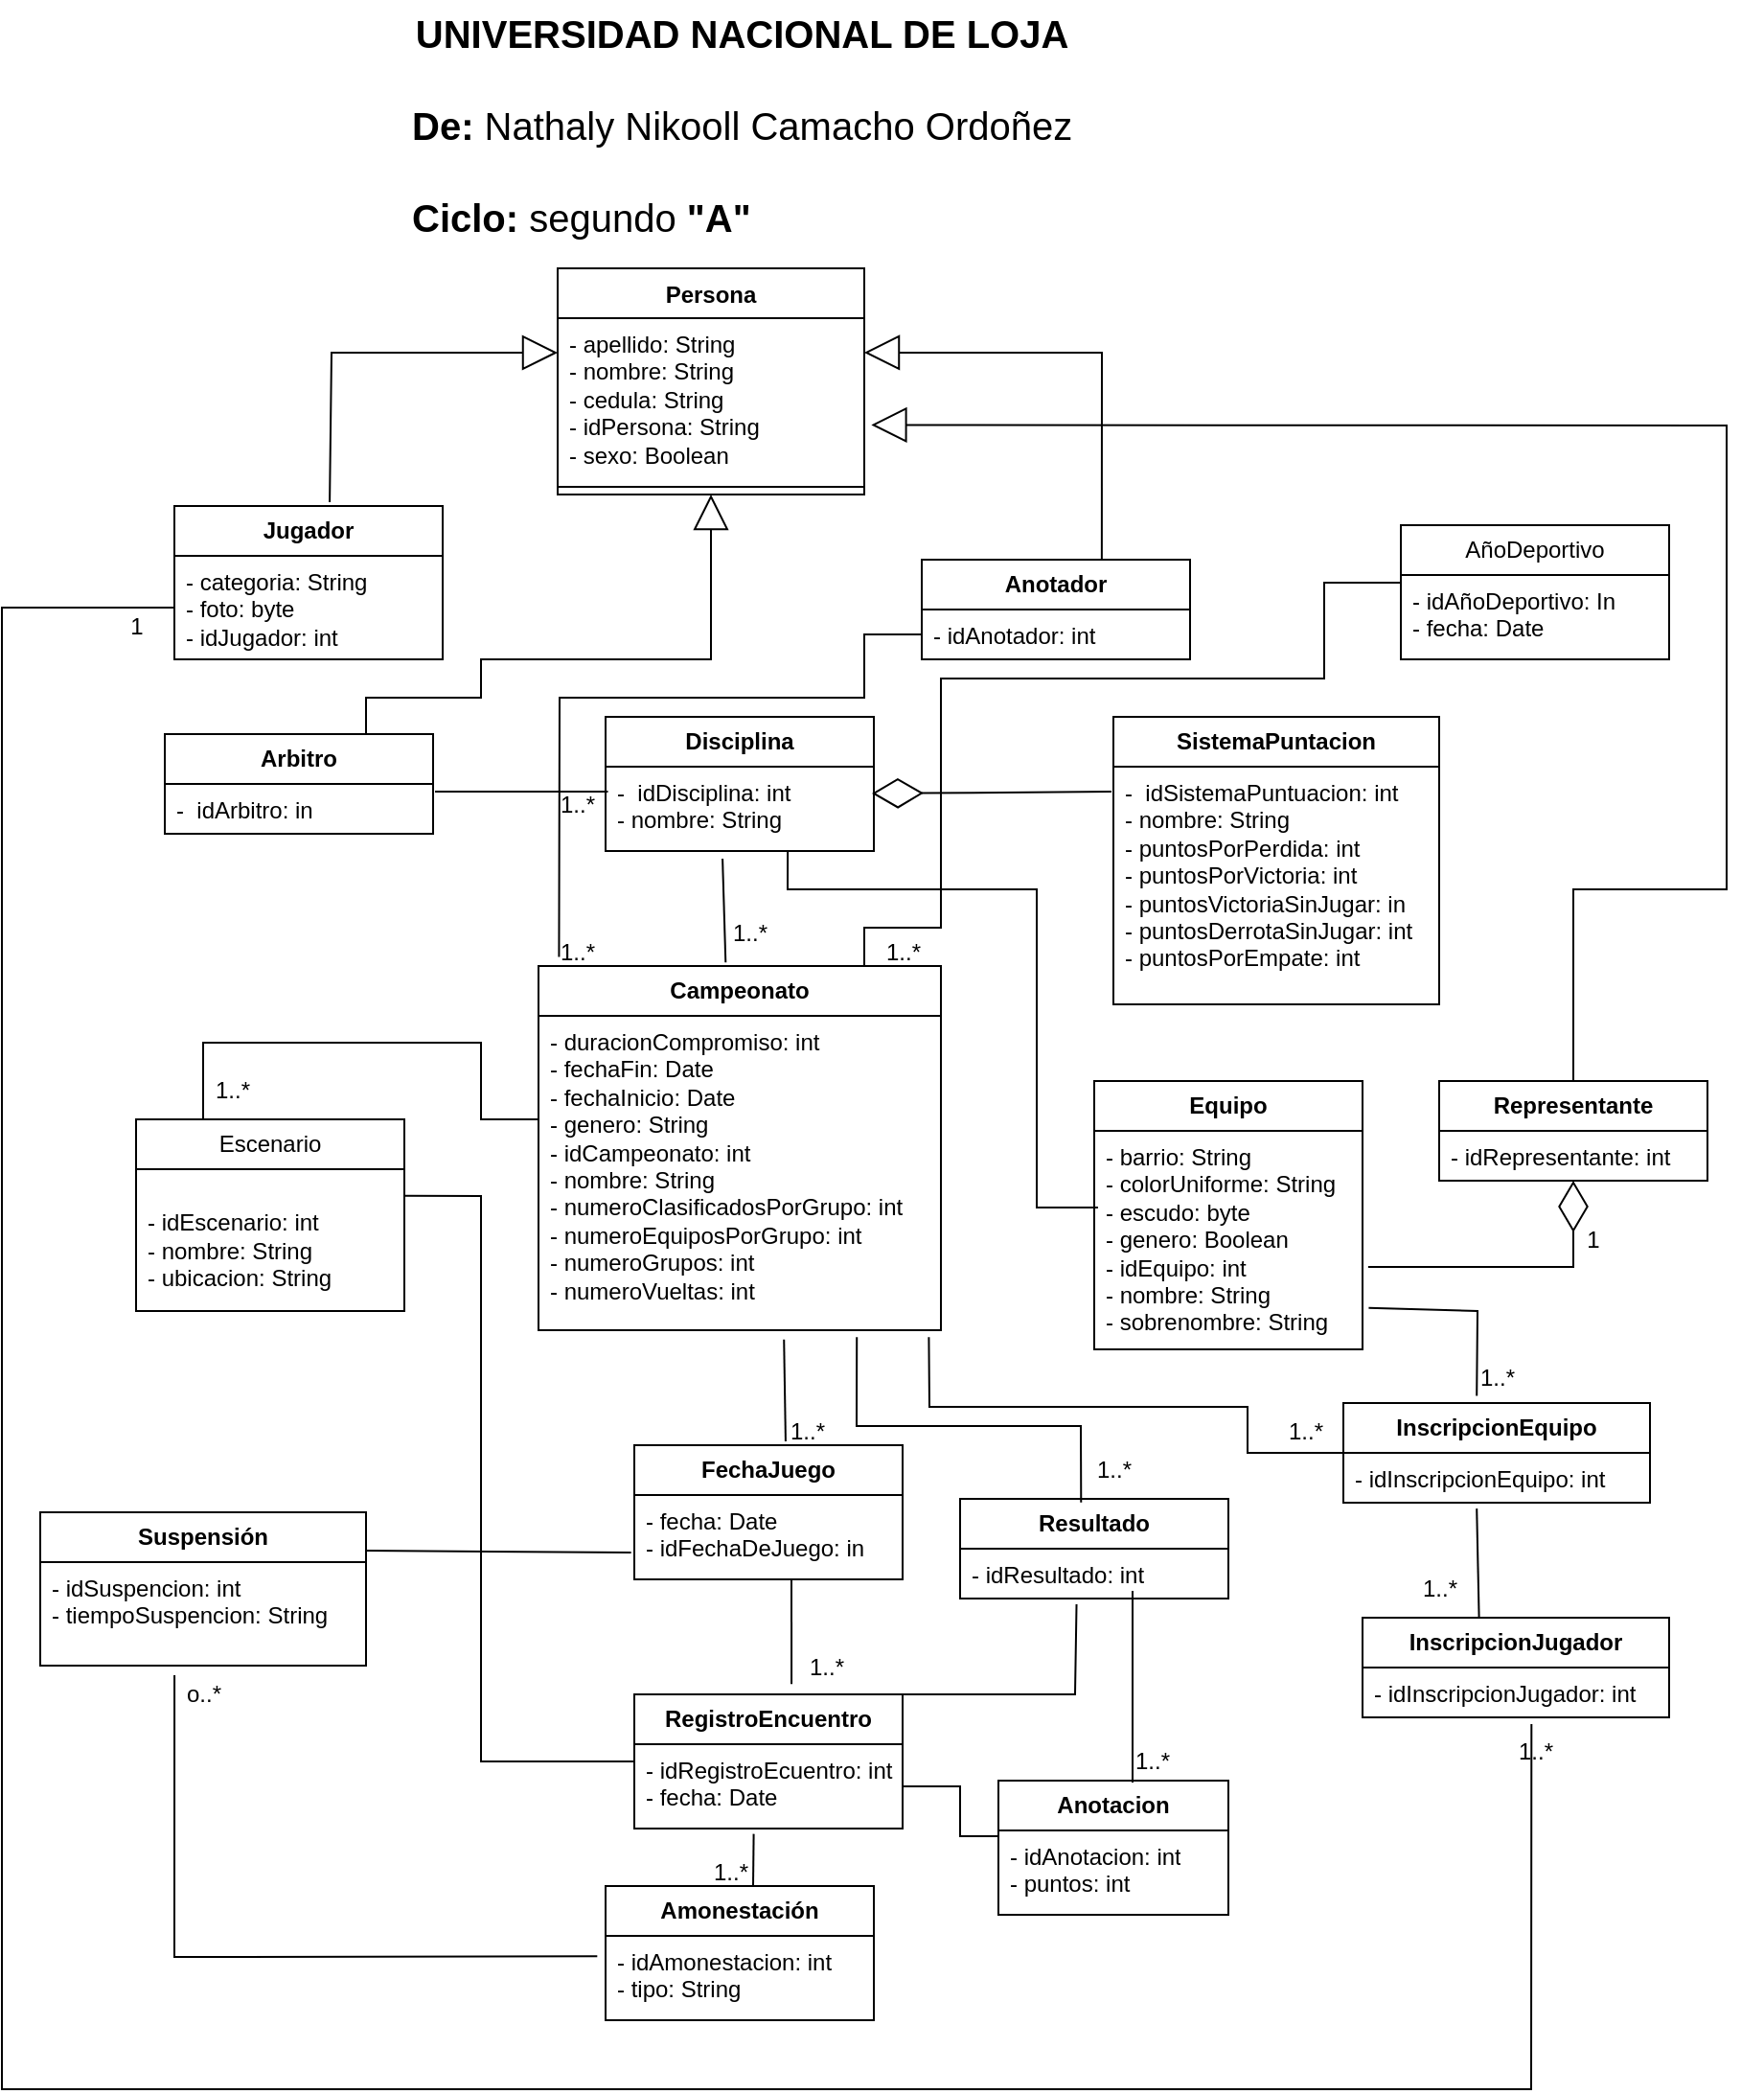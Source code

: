 <mxfile version="24.7.4">
  <diagram name="Página-1" id="RDBL6Prg0Cm7emV4PbZw">
    <mxGraphModel dx="1437" dy="584" grid="1" gridSize="10" guides="1" tooltips="1" connect="1" arrows="1" fold="1" page="1" pageScale="1" pageWidth="3300" pageHeight="2339" math="0" shadow="0">
      <root>
        <mxCell id="0" />
        <mxCell id="1" parent="0" />
        <mxCell id="obF-LMcCL9hbDz9X7Q33-1" value="Persona" style="swimlane;fontStyle=1;align=center;verticalAlign=top;childLayout=stackLayout;horizontal=1;startSize=26;horizontalStack=0;resizeParent=1;resizeParentMax=0;resizeLast=0;collapsible=1;marginBottom=0;whiteSpace=wrap;html=1;" vertex="1" parent="1">
          <mxGeometry x="1540" y="300" width="160" height="118" as="geometry" />
        </mxCell>
        <mxCell id="obF-LMcCL9hbDz9X7Q33-2" value="&lt;div&gt;- apellido: String&lt;/div&gt;&lt;div&gt;- nombre: String&lt;/div&gt;- cedula: String&lt;br&gt;- idPersona: String&lt;br&gt;- sexo: Boolean" style="text;strokeColor=none;fillColor=none;align=left;verticalAlign=top;spacingLeft=4;spacingRight=4;overflow=hidden;rotatable=0;points=[[0,0.5],[1,0.5]];portConstraint=eastwest;whiteSpace=wrap;html=1;" vertex="1" parent="obF-LMcCL9hbDz9X7Q33-1">
          <mxGeometry y="26" width="160" height="84" as="geometry" />
        </mxCell>
        <mxCell id="obF-LMcCL9hbDz9X7Q33-3" value="" style="line;strokeWidth=1;fillColor=none;align=left;verticalAlign=middle;spacingTop=-1;spacingLeft=3;spacingRight=3;rotatable=0;labelPosition=right;points=[];portConstraint=eastwest;strokeColor=inherit;" vertex="1" parent="obF-LMcCL9hbDz9X7Q33-1">
          <mxGeometry y="110" width="160" height="8" as="geometry" />
        </mxCell>
        <mxCell id="obF-LMcCL9hbDz9X7Q33-5" value="" style="endArrow=block;endSize=16;endFill=0;html=1;rounded=0;exitX=0.319;exitY=-0.02;exitDx=0;exitDy=0;exitPerimeter=0;" edge="1" parent="1">
          <mxGeometry width="160" relative="1" as="geometry">
            <mxPoint x="1421.04" y="422.04" as="sourcePoint" />
            <mxPoint x="1540" y="344" as="targetPoint" />
            <Array as="points">
              <mxPoint x="1422" y="344" />
            </Array>
          </mxGeometry>
        </mxCell>
        <mxCell id="obF-LMcCL9hbDz9X7Q33-10" value="&lt;b&gt;Arbitro&lt;/b&gt;" style="swimlane;fontStyle=0;childLayout=stackLayout;horizontal=1;startSize=26;fillColor=none;horizontalStack=0;resizeParent=1;resizeParentMax=0;resizeLast=0;collapsible=1;marginBottom=0;whiteSpace=wrap;html=1;" vertex="1" parent="1">
          <mxGeometry x="1335" y="543" width="140" height="52" as="geometry" />
        </mxCell>
        <mxCell id="obF-LMcCL9hbDz9X7Q33-11" value="-&amp;nbsp; idArbitro: in" style="text;strokeColor=none;fillColor=none;align=left;verticalAlign=top;spacingLeft=4;spacingRight=4;overflow=hidden;rotatable=0;points=[[0,0.5],[1,0.5]];portConstraint=eastwest;whiteSpace=wrap;html=1;" vertex="1" parent="obF-LMcCL9hbDz9X7Q33-10">
          <mxGeometry y="26" width="140" height="26" as="geometry" />
        </mxCell>
        <mxCell id="obF-LMcCL9hbDz9X7Q33-15" value="&lt;b&gt;Jugador&lt;/b&gt;" style="swimlane;fontStyle=0;childLayout=stackLayout;horizontal=1;startSize=26;fillColor=none;horizontalStack=0;resizeParent=1;resizeParentMax=0;resizeLast=0;collapsible=1;marginBottom=0;whiteSpace=wrap;html=1;" vertex="1" parent="1">
          <mxGeometry x="1340" y="424" width="140" height="80" as="geometry" />
        </mxCell>
        <mxCell id="obF-LMcCL9hbDz9X7Q33-16" value="- categoria: String&lt;br&gt;- foto: byte&lt;br&gt;- idJugador: int" style="text;strokeColor=none;fillColor=none;align=left;verticalAlign=top;spacingLeft=4;spacingRight=4;overflow=hidden;rotatable=0;points=[[0,0.5],[1,0.5]];portConstraint=eastwest;whiteSpace=wrap;html=1;" vertex="1" parent="obF-LMcCL9hbDz9X7Q33-15">
          <mxGeometry y="26" width="140" height="54" as="geometry" />
        </mxCell>
        <mxCell id="obF-LMcCL9hbDz9X7Q33-19" value="&lt;b&gt;Anotador&lt;/b&gt;" style="swimlane;fontStyle=0;childLayout=stackLayout;horizontal=1;startSize=26;fillColor=none;horizontalStack=0;resizeParent=1;resizeParentMax=0;resizeLast=0;collapsible=1;marginBottom=0;whiteSpace=wrap;html=1;" vertex="1" parent="1">
          <mxGeometry x="1730" y="452" width="140" height="52" as="geometry" />
        </mxCell>
        <mxCell id="obF-LMcCL9hbDz9X7Q33-20" value="- idAnotador: int" style="text;strokeColor=none;fillColor=none;align=left;verticalAlign=top;spacingLeft=4;spacingRight=4;overflow=hidden;rotatable=0;points=[[0,0.5],[1,0.5]];portConstraint=eastwest;whiteSpace=wrap;html=1;" vertex="1" parent="obF-LMcCL9hbDz9X7Q33-19">
          <mxGeometry y="26" width="140" height="26" as="geometry" />
        </mxCell>
        <mxCell id="obF-LMcCL9hbDz9X7Q33-23" value="" style="endArrow=block;endSize=16;endFill=0;html=1;rounded=0;exitX=0.671;exitY=0;exitDx=0;exitDy=0;exitPerimeter=0;entryX=1;entryY=0.214;entryDx=0;entryDy=0;entryPerimeter=0;" edge="1" parent="1" source="obF-LMcCL9hbDz9X7Q33-19" target="obF-LMcCL9hbDz9X7Q33-2">
          <mxGeometry width="160" relative="1" as="geometry">
            <mxPoint x="1431.04" y="432.04" as="sourcePoint" />
            <mxPoint x="1550" y="354" as="targetPoint" />
            <Array as="points">
              <mxPoint x="1824" y="344" />
            </Array>
          </mxGeometry>
        </mxCell>
        <mxCell id="obF-LMcCL9hbDz9X7Q33-24" value="&lt;b&gt;Disciplina&lt;/b&gt;" style="swimlane;fontStyle=0;childLayout=stackLayout;horizontal=1;startSize=26;fillColor=none;horizontalStack=0;resizeParent=1;resizeParentMax=0;resizeLast=0;collapsible=1;marginBottom=0;whiteSpace=wrap;html=1;" vertex="1" parent="1">
          <mxGeometry x="1565" y="534" width="140" height="70" as="geometry" />
        </mxCell>
        <mxCell id="obF-LMcCL9hbDz9X7Q33-25" value="-&amp;nbsp; idDisciplina: int&lt;br&gt;- nombre: String" style="text;strokeColor=none;fillColor=none;align=left;verticalAlign=top;spacingLeft=4;spacingRight=4;overflow=hidden;rotatable=0;points=[[0,0.5],[1,0.5]];portConstraint=eastwest;whiteSpace=wrap;html=1;" vertex="1" parent="obF-LMcCL9hbDz9X7Q33-24">
          <mxGeometry y="26" width="140" height="44" as="geometry" />
        </mxCell>
        <mxCell id="obF-LMcCL9hbDz9X7Q33-28" value="&lt;b&gt;SistemaPuntacion&lt;/b&gt;" style="swimlane;fontStyle=0;childLayout=stackLayout;horizontal=1;startSize=26;fillColor=none;horizontalStack=0;resizeParent=1;resizeParentMax=0;resizeLast=0;collapsible=1;marginBottom=0;whiteSpace=wrap;html=1;" vertex="1" parent="1">
          <mxGeometry x="1830" y="534" width="170" height="150" as="geometry" />
        </mxCell>
        <mxCell id="obF-LMcCL9hbDz9X7Q33-31" value="-&amp;nbsp; idSistemaPuntuacion: int&lt;br&gt;- nombre: String&lt;br&gt;- puntosPorPerdida: int&lt;br&gt;- puntosPorVictoria: int&lt;br&gt;&lt;div&gt;- puntosVictoriaSinJugar: in&lt;/div&gt;&lt;div&gt;- puntosDerrotaSinJugar: int&lt;br&gt;- puntosPorEmpate: int&lt;/div&gt;" style="text;strokeColor=none;fillColor=none;align=left;verticalAlign=top;spacingLeft=4;spacingRight=4;overflow=hidden;rotatable=0;points=[[0,0.5],[1,0.5]];portConstraint=eastwest;whiteSpace=wrap;html=1;" vertex="1" parent="obF-LMcCL9hbDz9X7Q33-28">
          <mxGeometry y="26" width="170" height="124" as="geometry" />
        </mxCell>
        <mxCell id="obF-LMcCL9hbDz9X7Q33-32" value="" style="endArrow=diamondThin;endFill=0;endSize=24;html=1;rounded=0;exitX=-0.006;exitY=0.105;exitDx=0;exitDy=0;exitPerimeter=0;entryX=0.993;entryY=0.318;entryDx=0;entryDy=0;entryPerimeter=0;" edge="1" parent="1" source="obF-LMcCL9hbDz9X7Q33-31" target="obF-LMcCL9hbDz9X7Q33-25">
          <mxGeometry width="160" relative="1" as="geometry">
            <mxPoint x="1520" y="584" as="sourcePoint" />
            <mxPoint x="1680" y="584" as="targetPoint" />
          </mxGeometry>
        </mxCell>
        <mxCell id="obF-LMcCL9hbDz9X7Q33-33" value="" style="endArrow=none;html=1;rounded=0;exitX=0.465;exitY=-0.01;exitDx=0;exitDy=0;exitPerimeter=0;entryX=0.436;entryY=1.091;entryDx=0;entryDy=0;entryPerimeter=0;" edge="1" parent="1" source="obF-LMcCL9hbDz9X7Q33-35" target="obF-LMcCL9hbDz9X7Q33-25">
          <mxGeometry width="50" height="50" relative="1" as="geometry">
            <mxPoint x="1622" y="662" as="sourcePoint" />
            <mxPoint x="1620" y="614" as="targetPoint" />
          </mxGeometry>
        </mxCell>
        <mxCell id="obF-LMcCL9hbDz9X7Q33-35" value="&lt;b&gt;Campeonato &lt;/b&gt;" style="swimlane;fontStyle=0;childLayout=stackLayout;horizontal=1;startSize=26;fillColor=none;horizontalStack=0;resizeParent=1;resizeParentMax=0;resizeLast=0;collapsible=1;marginBottom=0;whiteSpace=wrap;html=1;" vertex="1" parent="1">
          <mxGeometry x="1530" y="664" width="210" height="190" as="geometry" />
        </mxCell>
        <mxCell id="obF-LMcCL9hbDz9X7Q33-36" value="- duracionCompromiso: int&lt;br&gt;- fechaFin: Date&lt;br&gt;- fechaInicio: Date&lt;br&gt;- genero: String&lt;br&gt;- idCampeonato: int&lt;br&gt;- nombre: String&lt;br&gt;- numeroClasificadosPorGrupo: int&lt;br&gt;- numeroEquiposPorGrupo: int&lt;br&gt;- numeroGrupos: int&lt;br&gt;- numeroVueltas: int" style="text;strokeColor=none;fillColor=none;align=left;verticalAlign=top;spacingLeft=4;spacingRight=4;overflow=hidden;rotatable=0;points=[[0,0.5],[1,0.5]];portConstraint=eastwest;whiteSpace=wrap;html=1;" vertex="1" parent="obF-LMcCL9hbDz9X7Q33-35">
          <mxGeometry y="26" width="210" height="164" as="geometry" />
        </mxCell>
        <mxCell id="obF-LMcCL9hbDz9X7Q33-39" value="&lt;b&gt;Equipo&lt;/b&gt;" style="swimlane;fontStyle=0;childLayout=stackLayout;horizontal=1;startSize=26;fillColor=none;horizontalStack=0;resizeParent=1;resizeParentMax=0;resizeLast=0;collapsible=1;marginBottom=0;whiteSpace=wrap;html=1;" vertex="1" parent="1">
          <mxGeometry x="1820" y="724" width="140" height="140" as="geometry" />
        </mxCell>
        <mxCell id="obF-LMcCL9hbDz9X7Q33-41" value="- barrio: String&lt;br&gt;- colorUniforme: String&lt;br&gt;- escudo: byte&lt;br&gt;- genero: Boolean&lt;br&gt;- idEquipo: int&lt;br&gt;- nombre: String&lt;br&gt;- sobrenombre: String" style="text;strokeColor=none;fillColor=none;align=left;verticalAlign=top;spacingLeft=4;spacingRight=4;overflow=hidden;rotatable=0;points=[[0,0.5],[1,0.5]];portConstraint=eastwest;whiteSpace=wrap;html=1;" vertex="1" parent="obF-LMcCL9hbDz9X7Q33-39">
          <mxGeometry y="26" width="140" height="114" as="geometry" />
        </mxCell>
        <mxCell id="obF-LMcCL9hbDz9X7Q33-43" value="" style="endArrow=none;html=1;rounded=0;exitX=0.014;exitY=0.351;exitDx=0;exitDy=0;exitPerimeter=0;entryX=0.679;entryY=1;entryDx=0;entryDy=0;entryPerimeter=0;" edge="1" parent="1" source="obF-LMcCL9hbDz9X7Q33-41" target="obF-LMcCL9hbDz9X7Q33-25">
          <mxGeometry width="50" height="50" relative="1" as="geometry">
            <mxPoint x="1540" y="704" as="sourcePoint" />
            <mxPoint x="1660" y="614" as="targetPoint" />
            <Array as="points">
              <mxPoint x="1790" y="790" />
              <mxPoint x="1790" y="624" />
              <mxPoint x="1700" y="624" />
              <mxPoint x="1660" y="624" />
            </Array>
          </mxGeometry>
        </mxCell>
        <mxCell id="obF-LMcCL9hbDz9X7Q33-44" value="&lt;b&gt;Representante&lt;/b&gt;" style="swimlane;fontStyle=0;childLayout=stackLayout;horizontal=1;startSize=26;fillColor=none;horizontalStack=0;resizeParent=1;resizeParentMax=0;resizeLast=0;collapsible=1;marginBottom=0;whiteSpace=wrap;html=1;" vertex="1" parent="1">
          <mxGeometry x="2000" y="724" width="140" height="52" as="geometry" />
        </mxCell>
        <mxCell id="obF-LMcCL9hbDz9X7Q33-45" value="- idRepresentante: int" style="text;strokeColor=none;fillColor=none;align=left;verticalAlign=top;spacingLeft=4;spacingRight=4;overflow=hidden;rotatable=0;points=[[0,0.5],[1,0.5]];portConstraint=eastwest;whiteSpace=wrap;html=1;" vertex="1" parent="obF-LMcCL9hbDz9X7Q33-44">
          <mxGeometry y="26" width="140" height="26" as="geometry" />
        </mxCell>
        <mxCell id="obF-LMcCL9hbDz9X7Q33-48" value="" style="endArrow=diamondThin;endFill=0;endSize=24;html=1;rounded=0;exitX=1.021;exitY=0.623;exitDx=0;exitDy=0;exitPerimeter=0;entryX=0.5;entryY=1;entryDx=0;entryDy=0;" edge="1" parent="1" source="obF-LMcCL9hbDz9X7Q33-41" target="obF-LMcCL9hbDz9X7Q33-44">
          <mxGeometry width="160" relative="1" as="geometry">
            <mxPoint x="1490" y="844" as="sourcePoint" />
            <mxPoint x="1650" y="844" as="targetPoint" />
            <Array as="points">
              <mxPoint x="2070" y="821" />
            </Array>
          </mxGeometry>
        </mxCell>
        <mxCell id="obF-LMcCL9hbDz9X7Q33-49" value="&lt;b&gt;FechaJuego&lt;/b&gt;" style="swimlane;fontStyle=0;childLayout=stackLayout;horizontal=1;startSize=26;fillColor=none;horizontalStack=0;resizeParent=1;resizeParentMax=0;resizeLast=0;collapsible=1;marginBottom=0;whiteSpace=wrap;html=1;" vertex="1" parent="1">
          <mxGeometry x="1580" y="914" width="140" height="70" as="geometry" />
        </mxCell>
        <mxCell id="obF-LMcCL9hbDz9X7Q33-52" value="- fecha: Date&lt;b&gt;&lt;br&gt;&lt;/b&gt;- idFechaDeJuego: in" style="text;strokeColor=none;fillColor=none;align=left;verticalAlign=top;spacingLeft=4;spacingRight=4;overflow=hidden;rotatable=0;points=[[0,0.5],[1,0.5]];portConstraint=eastwest;whiteSpace=wrap;html=1;" vertex="1" parent="obF-LMcCL9hbDz9X7Q33-49">
          <mxGeometry y="26" width="140" height="44" as="geometry" />
        </mxCell>
        <mxCell id="obF-LMcCL9hbDz9X7Q33-54" value="" style="endArrow=none;html=1;rounded=0;exitX=0.564;exitY=-0.029;exitDx=0;exitDy=0;exitPerimeter=0;entryX=0.61;entryY=1.03;entryDx=0;entryDy=0;entryPerimeter=0;" edge="1" parent="1" source="obF-LMcCL9hbDz9X7Q33-49" target="obF-LMcCL9hbDz9X7Q33-36">
          <mxGeometry width="50" height="50" relative="1" as="geometry">
            <mxPoint x="1660" y="904" as="sourcePoint" />
            <mxPoint x="1590" y="824" as="targetPoint" />
          </mxGeometry>
        </mxCell>
        <mxCell id="obF-LMcCL9hbDz9X7Q33-55" value="1..*" style="text;html=1;align=center;verticalAlign=middle;resizable=0;points=[];autosize=1;strokeColor=none;fillColor=none;" vertex="1" parent="1">
          <mxGeometry x="1650" y="892" width="40" height="30" as="geometry" />
        </mxCell>
        <mxCell id="obF-LMcCL9hbDz9X7Q33-56" value="&lt;b&gt;Resultado&lt;/b&gt;" style="swimlane;fontStyle=0;childLayout=stackLayout;horizontal=1;startSize=26;fillColor=none;horizontalStack=0;resizeParent=1;resizeParentMax=0;resizeLast=0;collapsible=1;marginBottom=0;whiteSpace=wrap;html=1;" vertex="1" parent="1">
          <mxGeometry x="1750" y="942" width="140" height="52" as="geometry" />
        </mxCell>
        <mxCell id="obF-LMcCL9hbDz9X7Q33-58" value="- idResultado: int" style="text;strokeColor=none;fillColor=none;align=left;verticalAlign=top;spacingLeft=4;spacingRight=4;overflow=hidden;rotatable=0;points=[[0,0.5],[1,0.5]];portConstraint=eastwest;whiteSpace=wrap;html=1;" vertex="1" parent="obF-LMcCL9hbDz9X7Q33-56">
          <mxGeometry y="26" width="140" height="26" as="geometry" />
        </mxCell>
        <mxCell id="obF-LMcCL9hbDz9X7Q33-60" value="" style="endArrow=none;html=1;rounded=0;exitX=0.451;exitY=0.036;exitDx=0;exitDy=0;exitPerimeter=0;entryX=0.791;entryY=1.022;entryDx=0;entryDy=0;entryPerimeter=0;" edge="1" parent="1" source="obF-LMcCL9hbDz9X7Q33-56" target="obF-LMcCL9hbDz9X7Q33-36">
          <mxGeometry width="50" height="50" relative="1" as="geometry">
            <mxPoint x="1520" y="914" as="sourcePoint" />
            <mxPoint x="1570" y="864" as="targetPoint" />
            <Array as="points">
              <mxPoint x="1813" y="904" />
              <mxPoint x="1696" y="904" />
            </Array>
          </mxGeometry>
        </mxCell>
        <mxCell id="obF-LMcCL9hbDz9X7Q33-62" value="1..*" style="text;html=1;align=center;verticalAlign=middle;resizable=0;points=[];autosize=1;strokeColor=none;fillColor=none;" vertex="1" parent="1">
          <mxGeometry x="1810" y="912" width="40" height="30" as="geometry" />
        </mxCell>
        <mxCell id="obF-LMcCL9hbDz9X7Q33-63" value="&lt;b&gt;InscripcionEquipo&lt;/b&gt;" style="swimlane;fontStyle=0;childLayout=stackLayout;horizontal=1;startSize=26;fillColor=none;horizontalStack=0;resizeParent=1;resizeParentMax=0;resizeLast=0;collapsible=1;marginBottom=0;whiteSpace=wrap;html=1;" vertex="1" parent="1">
          <mxGeometry x="1950" y="892" width="160" height="52" as="geometry" />
        </mxCell>
        <mxCell id="obF-LMcCL9hbDz9X7Q33-66" value="- idInscripcionEquipo: int" style="text;strokeColor=none;fillColor=none;align=left;verticalAlign=top;spacingLeft=4;spacingRight=4;overflow=hidden;rotatable=0;points=[[0,0.5],[1,0.5]];portConstraint=eastwest;whiteSpace=wrap;html=1;" vertex="1" parent="obF-LMcCL9hbDz9X7Q33-63">
          <mxGeometry y="26" width="160" height="26" as="geometry" />
        </mxCell>
        <mxCell id="obF-LMcCL9hbDz9X7Q33-67" value="" style="endArrow=none;html=1;rounded=0;exitX=0;exitY=0.5;exitDx=0;exitDy=0;entryX=0.97;entryY=1.022;entryDx=0;entryDy=0;entryPerimeter=0;" edge="1" parent="1" source="obF-LMcCL9hbDz9X7Q33-63" target="obF-LMcCL9hbDz9X7Q33-36">
          <mxGeometry width="50" height="50" relative="1" as="geometry">
            <mxPoint x="2110" y="844" as="sourcePoint" />
            <mxPoint x="2160" y="794" as="targetPoint" />
            <Array as="points">
              <mxPoint x="1900" y="918" />
              <mxPoint x="1900" y="894" />
              <mxPoint x="1734" y="894" />
            </Array>
          </mxGeometry>
        </mxCell>
        <mxCell id="obF-LMcCL9hbDz9X7Q33-68" value="1..*" style="text;html=1;align=center;verticalAlign=middle;resizable=0;points=[];autosize=1;strokeColor=none;fillColor=none;" vertex="1" parent="1">
          <mxGeometry x="1910" y="892" width="40" height="30" as="geometry" />
        </mxCell>
        <mxCell id="obF-LMcCL9hbDz9X7Q33-69" value="" style="endArrow=none;html=1;rounded=0;exitX=0.435;exitY=-0.072;exitDx=0;exitDy=0;exitPerimeter=0;entryX=1.023;entryY=0.81;entryDx=0;entryDy=0;entryPerimeter=0;" edge="1" parent="1" source="obF-LMcCL9hbDz9X7Q33-63" target="obF-LMcCL9hbDz9X7Q33-41">
          <mxGeometry width="50" height="50" relative="1" as="geometry">
            <mxPoint x="2110" y="844" as="sourcePoint" />
            <mxPoint x="2160" y="794" as="targetPoint" />
            <Array as="points">
              <mxPoint x="2020" y="844" />
            </Array>
          </mxGeometry>
        </mxCell>
        <mxCell id="obF-LMcCL9hbDz9X7Q33-70" value="1..*" style="text;html=1;align=center;verticalAlign=middle;resizable=0;points=[];autosize=1;strokeColor=none;fillColor=none;" vertex="1" parent="1">
          <mxGeometry x="2010" y="864" width="40" height="30" as="geometry" />
        </mxCell>
        <mxCell id="obF-LMcCL9hbDz9X7Q33-71" value="1" style="text;html=1;align=center;verticalAlign=middle;resizable=0;points=[];autosize=1;strokeColor=none;fillColor=none;" vertex="1" parent="1">
          <mxGeometry x="2065" y="792" width="30" height="30" as="geometry" />
        </mxCell>
        <mxCell id="obF-LMcCL9hbDz9X7Q33-72" value="&lt;b&gt;InscripcionJugador&lt;/b&gt;" style="swimlane;fontStyle=0;childLayout=stackLayout;horizontal=1;startSize=26;fillColor=none;horizontalStack=0;resizeParent=1;resizeParentMax=0;resizeLast=0;collapsible=1;marginBottom=0;whiteSpace=wrap;html=1;" vertex="1" parent="1">
          <mxGeometry x="1960" y="1004" width="160" height="52" as="geometry" />
        </mxCell>
        <mxCell id="obF-LMcCL9hbDz9X7Q33-75" value="- idInscripcionJugador: int" style="text;strokeColor=none;fillColor=none;align=left;verticalAlign=top;spacingLeft=4;spacingRight=4;overflow=hidden;rotatable=0;points=[[0,0.5],[1,0.5]];portConstraint=eastwest;whiteSpace=wrap;html=1;" vertex="1" parent="obF-LMcCL9hbDz9X7Q33-72">
          <mxGeometry y="26" width="160" height="26" as="geometry" />
        </mxCell>
        <mxCell id="obF-LMcCL9hbDz9X7Q33-76" value="" style="endArrow=none;html=1;rounded=0;exitX=0.38;exitY=-0.009;exitDx=0;exitDy=0;exitPerimeter=0;entryX=0.435;entryY=1.118;entryDx=0;entryDy=0;entryPerimeter=0;" edge="1" parent="1" source="obF-LMcCL9hbDz9X7Q33-72" target="obF-LMcCL9hbDz9X7Q33-66">
          <mxGeometry width="50" height="50" relative="1" as="geometry">
            <mxPoint x="2110" y="844" as="sourcePoint" />
            <mxPoint x="2160" y="794" as="targetPoint" />
          </mxGeometry>
        </mxCell>
        <mxCell id="obF-LMcCL9hbDz9X7Q33-79" value="1..*" style="text;html=1;align=center;verticalAlign=middle;resizable=0;points=[];autosize=1;strokeColor=none;fillColor=none;" vertex="1" parent="1">
          <mxGeometry x="1980" y="974" width="40" height="30" as="geometry" />
        </mxCell>
        <mxCell id="obF-LMcCL9hbDz9X7Q33-80" value="&lt;b&gt;RegistroEncuentro&lt;/b&gt;" style="swimlane;fontStyle=0;childLayout=stackLayout;horizontal=1;startSize=26;fillColor=none;horizontalStack=0;resizeParent=1;resizeParentMax=0;resizeLast=0;collapsible=1;marginBottom=0;whiteSpace=wrap;html=1;" vertex="1" parent="1">
          <mxGeometry x="1580" y="1044" width="140" height="70" as="geometry" />
        </mxCell>
        <mxCell id="obF-LMcCL9hbDz9X7Q33-83" value="- idRegistroEcuentro: int&lt;br&gt;- fecha: Date " style="text;strokeColor=none;fillColor=none;align=left;verticalAlign=top;spacingLeft=4;spacingRight=4;overflow=hidden;rotatable=0;points=[[0,0.5],[1,0.5]];portConstraint=eastwest;whiteSpace=wrap;html=1;" vertex="1" parent="obF-LMcCL9hbDz9X7Q33-80">
          <mxGeometry y="26" width="140" height="44" as="geometry" />
        </mxCell>
        <mxCell id="obF-LMcCL9hbDz9X7Q33-84" value="" style="endArrow=none;html=1;rounded=0;exitX=0.586;exitY=-0.077;exitDx=0;exitDy=0;exitPerimeter=0;" edge="1" parent="1" source="obF-LMcCL9hbDz9X7Q33-80">
          <mxGeometry width="50" height="50" relative="1" as="geometry">
            <mxPoint x="1650" y="914" as="sourcePoint" />
            <mxPoint x="1662" y="984" as="targetPoint" />
          </mxGeometry>
        </mxCell>
        <mxCell id="obF-LMcCL9hbDz9X7Q33-85" value="1..*" style="text;html=1;align=center;verticalAlign=middle;resizable=0;points=[];autosize=1;strokeColor=none;fillColor=none;" vertex="1" parent="1">
          <mxGeometry x="1660" y="1015" width="40" height="30" as="geometry" />
        </mxCell>
        <mxCell id="obF-LMcCL9hbDz9X7Q33-90" value="Escenario" style="swimlane;fontStyle=0;childLayout=stackLayout;horizontal=1;startSize=26;fillColor=none;horizontalStack=0;resizeParent=1;resizeParentMax=0;resizeLast=0;collapsible=1;marginBottom=0;whiteSpace=wrap;html=1;" vertex="1" parent="1">
          <mxGeometry x="1320" y="744" width="140" height="100" as="geometry" />
        </mxCell>
        <mxCell id="obF-LMcCL9hbDz9X7Q33-91" value="&lt;br&gt;- idEscenario: int&lt;br&gt;- nombre: String&lt;br&gt;- ubicacion: String" style="text;strokeColor=none;fillColor=none;align=left;verticalAlign=top;spacingLeft=4;spacingRight=4;overflow=hidden;rotatable=0;points=[[0,0.5],[1,0.5]];portConstraint=eastwest;whiteSpace=wrap;html=1;" vertex="1" parent="obF-LMcCL9hbDz9X7Q33-90">
          <mxGeometry y="26" width="140" height="74" as="geometry" />
        </mxCell>
        <mxCell id="obF-LMcCL9hbDz9X7Q33-94" value="" style="endArrow=none;html=1;rounded=0;exitX=0.25;exitY=0;exitDx=0;exitDy=0;" edge="1" parent="1" source="obF-LMcCL9hbDz9X7Q33-90">
          <mxGeometry width="50" height="50" relative="1" as="geometry">
            <mxPoint x="1650" y="774" as="sourcePoint" />
            <mxPoint x="1530" y="744" as="targetPoint" />
            <Array as="points">
              <mxPoint x="1355" y="704" />
              <mxPoint x="1500" y="704" />
              <mxPoint x="1500" y="744" />
            </Array>
          </mxGeometry>
        </mxCell>
        <mxCell id="obF-LMcCL9hbDz9X7Q33-95" value="1..*" style="text;html=1;align=center;verticalAlign=middle;resizable=0;points=[];autosize=1;strokeColor=none;fillColor=none;" vertex="1" parent="1">
          <mxGeometry x="1350" y="714" width="40" height="30" as="geometry" />
        </mxCell>
        <mxCell id="obF-LMcCL9hbDz9X7Q33-97" value="" style="endArrow=none;html=1;rounded=0;exitX=1.023;exitY=0.215;exitDx=0;exitDy=0;exitPerimeter=0;entryX=0;entryY=0.5;entryDx=0;entryDy=0;" edge="1" parent="1" target="obF-LMcCL9hbDz9X7Q33-80">
          <mxGeometry width="50" height="50" relative="1" as="geometry">
            <mxPoint x="1460" y="783.91" as="sourcePoint" />
            <mxPoint x="1546.78" y="792" as="targetPoint" />
            <Array as="points">
              <mxPoint x="1500" y="784" />
              <mxPoint x="1500" y="1079" />
            </Array>
          </mxGeometry>
        </mxCell>
        <mxCell id="obF-LMcCL9hbDz9X7Q33-100" value="&lt;b&gt;Amonestación&lt;/b&gt;" style="swimlane;fontStyle=0;childLayout=stackLayout;horizontal=1;startSize=26;fillColor=none;horizontalStack=0;resizeParent=1;resizeParentMax=0;resizeLast=0;collapsible=1;marginBottom=0;whiteSpace=wrap;html=1;" vertex="1" parent="1">
          <mxGeometry x="1565" y="1144" width="140" height="70" as="geometry" />
        </mxCell>
        <mxCell id="obF-LMcCL9hbDz9X7Q33-102" value="- idAmonestacion: int&lt;br&gt;- tipo: String" style="text;strokeColor=none;fillColor=none;align=left;verticalAlign=top;spacingLeft=4;spacingRight=4;overflow=hidden;rotatable=0;points=[[0,0.5],[1,0.5]];portConstraint=eastwest;whiteSpace=wrap;html=1;" vertex="1" parent="obF-LMcCL9hbDz9X7Q33-100">
          <mxGeometry y="26" width="140" height="44" as="geometry" />
        </mxCell>
        <mxCell id="obF-LMcCL9hbDz9X7Q33-104" value="" style="endArrow=none;html=1;rounded=0;entryX=0.445;entryY=1.064;entryDx=0;entryDy=0;entryPerimeter=0;" edge="1" parent="1" target="obF-LMcCL9hbDz9X7Q33-83">
          <mxGeometry width="50" height="50" relative="1" as="geometry">
            <mxPoint x="1642" y="1144" as="sourcePoint" />
            <mxPoint x="1620" y="1099" as="targetPoint" />
          </mxGeometry>
        </mxCell>
        <mxCell id="obF-LMcCL9hbDz9X7Q33-105" value="1..*" style="text;html=1;align=center;verticalAlign=middle;resizable=0;points=[];autosize=1;strokeColor=none;fillColor=none;" vertex="1" parent="1">
          <mxGeometry x="1610" y="1122" width="40" height="30" as="geometry" />
        </mxCell>
        <mxCell id="obF-LMcCL9hbDz9X7Q33-106" value="&lt;b&gt;Suspensión&lt;/b&gt;" style="swimlane;fontStyle=0;childLayout=stackLayout;horizontal=1;startSize=26;fillColor=none;horizontalStack=0;resizeParent=1;resizeParentMax=0;resizeLast=0;collapsible=1;marginBottom=0;whiteSpace=wrap;html=1;" vertex="1" parent="1">
          <mxGeometry x="1270" y="949" width="170" height="80" as="geometry" />
        </mxCell>
        <mxCell id="obF-LMcCL9hbDz9X7Q33-109" value="- idSuspencion: int&lt;br&gt;- tiempoSuspencion: String" style="text;strokeColor=none;fillColor=none;align=left;verticalAlign=top;spacingLeft=4;spacingRight=4;overflow=hidden;rotatable=0;points=[[0,0.5],[1,0.5]];portConstraint=eastwest;whiteSpace=wrap;html=1;" vertex="1" parent="obF-LMcCL9hbDz9X7Q33-106">
          <mxGeometry y="26" width="170" height="54" as="geometry" />
        </mxCell>
        <mxCell id="obF-LMcCL9hbDz9X7Q33-110" value="" style="endArrow=none;html=1;rounded=0;exitX=0.412;exitY=1.093;exitDx=0;exitDy=0;exitPerimeter=0;entryX=-0.031;entryY=0.242;entryDx=0;entryDy=0;entryPerimeter=0;" edge="1" parent="1" source="obF-LMcCL9hbDz9X7Q33-109" target="obF-LMcCL9hbDz9X7Q33-102">
          <mxGeometry width="50" height="50" relative="1" as="geometry">
            <mxPoint x="1590" y="1034" as="sourcePoint" />
            <mxPoint x="1640" y="984" as="targetPoint" />
            <Array as="points">
              <mxPoint x="1340" y="1181" />
            </Array>
          </mxGeometry>
        </mxCell>
        <mxCell id="obF-LMcCL9hbDz9X7Q33-111" value="o..*" style="text;html=1;align=center;verticalAlign=middle;resizable=0;points=[];autosize=1;strokeColor=none;fillColor=none;" vertex="1" parent="1">
          <mxGeometry x="1335" y="1029" width="40" height="30" as="geometry" />
        </mxCell>
        <mxCell id="obF-LMcCL9hbDz9X7Q33-112" value="" style="endArrow=none;html=1;rounded=0;exitX=1;exitY=0.25;exitDx=0;exitDy=0;entryX=-0.012;entryY=0.683;entryDx=0;entryDy=0;entryPerimeter=0;" edge="1" parent="1" source="obF-LMcCL9hbDz9X7Q33-106" target="obF-LMcCL9hbDz9X7Q33-52">
          <mxGeometry width="50" height="50" relative="1" as="geometry">
            <mxPoint x="1590" y="994" as="sourcePoint" />
            <mxPoint x="1640" y="944" as="targetPoint" />
          </mxGeometry>
        </mxCell>
        <mxCell id="obF-LMcCL9hbDz9X7Q33-119" value="AñoDeportivo" style="swimlane;fontStyle=0;childLayout=stackLayout;horizontal=1;startSize=26;fillColor=none;horizontalStack=0;resizeParent=1;resizeParentMax=0;resizeLast=0;collapsible=1;marginBottom=0;whiteSpace=wrap;html=1;" vertex="1" parent="1">
          <mxGeometry x="1980" y="434" width="140" height="70" as="geometry" />
        </mxCell>
        <mxCell id="obF-LMcCL9hbDz9X7Q33-122" value="&lt;div&gt;- idAñoDeportivo: In&lt;/div&gt;&lt;div&gt;- fecha: Date&lt;b&gt;&lt;br&gt;&lt;/b&gt;&lt;/div&gt;" style="text;strokeColor=none;fillColor=none;align=left;verticalAlign=top;spacingLeft=4;spacingRight=4;overflow=hidden;rotatable=0;points=[[0,0.5],[1,0.5]];portConstraint=eastwest;whiteSpace=wrap;html=1;" vertex="1" parent="obF-LMcCL9hbDz9X7Q33-119">
          <mxGeometry y="26" width="140" height="44" as="geometry" />
        </mxCell>
        <mxCell id="obF-LMcCL9hbDz9X7Q33-123" value="" style="endArrow=none;html=1;rounded=0;entryX=0;entryY=0.091;entryDx=0;entryDy=0;entryPerimeter=0;" edge="1" parent="1" target="obF-LMcCL9hbDz9X7Q33-122">
          <mxGeometry width="50" height="50" relative="1" as="geometry">
            <mxPoint x="1740" y="664" as="sourcePoint" />
            <mxPoint x="1974" y="464" as="targetPoint" />
            <Array as="points">
              <mxPoint x="1740" y="664" />
              <mxPoint x="1700" y="664" />
              <mxPoint x="1700" y="644" />
              <mxPoint x="1740" y="644" />
              <mxPoint x="1740" y="544" />
              <mxPoint x="1740" y="514" />
              <mxPoint x="1940" y="514" />
              <mxPoint x="1940" y="464" />
            </Array>
          </mxGeometry>
        </mxCell>
        <mxCell id="obF-LMcCL9hbDz9X7Q33-127" value="" style="endArrow=none;html=1;rounded=0;exitX=0;exitY=0.5;exitDx=0;exitDy=0;entryX=0.454;entryY=0.018;entryDx=0;entryDy=0;entryPerimeter=0;" edge="1" parent="1" source="obF-LMcCL9hbDz9X7Q33-16" target="obF-LMcCL9hbDz9X7Q33-128">
          <mxGeometry width="50" height="50" relative="1" as="geometry">
            <mxPoint x="1780" y="894" as="sourcePoint" />
            <mxPoint x="2040" y="1064" as="targetPoint" />
            <Array as="points">
              <mxPoint x="1250" y="477" />
              <mxPoint x="1250" y="850" />
              <mxPoint x="1250" y="1250" />
              <mxPoint x="1610" y="1250" />
              <mxPoint x="2048" y="1250" />
            </Array>
          </mxGeometry>
        </mxCell>
        <mxCell id="obF-LMcCL9hbDz9X7Q33-128" value="1..*" style="text;html=1;align=center;verticalAlign=middle;resizable=0;points=[];autosize=1;strokeColor=none;fillColor=none;" vertex="1" parent="1">
          <mxGeometry x="2030" y="1059" width="40" height="30" as="geometry" />
        </mxCell>
        <mxCell id="obF-LMcCL9hbDz9X7Q33-129" value="1" style="text;html=1;align=center;verticalAlign=middle;resizable=0;points=[];autosize=1;strokeColor=none;fillColor=none;" vertex="1" parent="1">
          <mxGeometry x="1305" y="472" width="30" height="30" as="geometry" />
        </mxCell>
        <mxCell id="obF-LMcCL9hbDz9X7Q33-132" value="" style="endArrow=block;endSize=16;endFill=0;html=1;rounded=0;entryX=0.5;entryY=1;entryDx=0;entryDy=0;exitX=0.75;exitY=0;exitDx=0;exitDy=0;" edge="1" parent="1" source="obF-LMcCL9hbDz9X7Q33-10" target="obF-LMcCL9hbDz9X7Q33-1">
          <mxGeometry width="160" relative="1" as="geometry">
            <mxPoint x="1500" y="540" as="sourcePoint" />
            <mxPoint x="1870" y="454" as="targetPoint" />
            <Array as="points">
              <mxPoint x="1440" y="524" />
              <mxPoint x="1500" y="524" />
              <mxPoint x="1500" y="504" />
              <mxPoint x="1620" y="504" />
            </Array>
          </mxGeometry>
        </mxCell>
        <mxCell id="obF-LMcCL9hbDz9X7Q33-133" value="" style="endArrow=none;html=1;rounded=0;entryX=0.009;entryY=0.295;entryDx=0;entryDy=0;entryPerimeter=0;" edge="1" parent="1" target="obF-LMcCL9hbDz9X7Q33-25">
          <mxGeometry width="50" height="50" relative="1" as="geometry">
            <mxPoint x="1476" y="573" as="sourcePoint" />
            <mxPoint x="1560" y="574" as="targetPoint" />
          </mxGeometry>
        </mxCell>
        <mxCell id="obF-LMcCL9hbDz9X7Q33-134" value="1..*" style="text;html=1;align=center;verticalAlign=middle;resizable=0;points=[];autosize=1;strokeColor=none;fillColor=none;" vertex="1" parent="1">
          <mxGeometry x="1530" y="565" width="40" height="30" as="geometry" />
        </mxCell>
        <mxCell id="obF-LMcCL9hbDz9X7Q33-140" value="1..*" style="text;html=1;align=center;verticalAlign=middle;resizable=0;points=[];autosize=1;strokeColor=none;fillColor=none;" vertex="1" parent="1">
          <mxGeometry x="1620" y="632" width="40" height="30" as="geometry" />
        </mxCell>
        <mxCell id="obF-LMcCL9hbDz9X7Q33-141" value="1..*" style="text;html=1;align=center;verticalAlign=middle;resizable=0;points=[];autosize=1;strokeColor=none;fillColor=none;" vertex="1" parent="1">
          <mxGeometry x="1700" y="642" width="40" height="30" as="geometry" />
        </mxCell>
        <mxCell id="obF-LMcCL9hbDz9X7Q33-142" value="" style="endArrow=none;html=1;rounded=0;exitX=0;exitY=0.5;exitDx=0;exitDy=0;entryX=0.051;entryY=-0.025;entryDx=0;entryDy=0;entryPerimeter=0;" edge="1" parent="1" source="obF-LMcCL9hbDz9X7Q33-20" target="obF-LMcCL9hbDz9X7Q33-35">
          <mxGeometry width="50" height="50" relative="1" as="geometry">
            <mxPoint x="1770" y="594" as="sourcePoint" />
            <mxPoint x="1820" y="544" as="targetPoint" />
            <Array as="points">
              <mxPoint x="1700" y="491" />
              <mxPoint x="1700" y="524" />
              <mxPoint x="1541" y="524" />
            </Array>
          </mxGeometry>
        </mxCell>
        <mxCell id="obF-LMcCL9hbDz9X7Q33-144" value="1..*" style="text;html=1;align=center;verticalAlign=middle;resizable=0;points=[];autosize=1;strokeColor=none;fillColor=none;" vertex="1" parent="1">
          <mxGeometry x="1530" y="642" width="40" height="30" as="geometry" />
        </mxCell>
        <mxCell id="obF-LMcCL9hbDz9X7Q33-145" value="&lt;div align=&quot;center&quot;&gt;&lt;font style=&quot;font-size: 20px;&quot;&gt;&lt;b&gt;UNIVERSIDAD NACIONAL DE LOJA&lt;br&gt;&lt;/b&gt;&lt;/font&gt;&lt;/div&gt;&lt;div&gt;&lt;font style=&quot;font-size: 20px;&quot;&gt;&lt;b&gt;&lt;br&gt;&lt;/b&gt;&lt;/font&gt;&lt;/div&gt;&lt;div&gt;&lt;font style=&quot;font-size: 20px;&quot;&gt;&lt;b&gt;De: &lt;/b&gt;Nathaly Nikooll Camacho Ordoñez&lt;/font&gt;&lt;/div&gt;&lt;div&gt;&lt;font style=&quot;font-size: 20px;&quot;&gt;&lt;br&gt;&lt;/font&gt;&lt;/div&gt;&lt;div&gt;&lt;font style=&quot;font-size: 20px;&quot;&gt;&lt;b&gt;Ciclo:&lt;/b&gt; segundo&lt;b&gt; &quot;A&quot;&lt;br&gt;&lt;/b&gt;&lt;/font&gt;&lt;/div&gt;" style="text;strokeColor=none;fillColor=none;align=left;verticalAlign=middle;spacingLeft=4;spacingRight=4;overflow=hidden;points=[[0,0.5],[1,0.5]];portConstraint=eastwest;rotatable=0;whiteSpace=wrap;html=1;" vertex="1" parent="1">
          <mxGeometry x="1457.5" y="160" width="355" height="130" as="geometry" />
        </mxCell>
        <mxCell id="obF-LMcCL9hbDz9X7Q33-147" value="" style="endArrow=block;endSize=16;endFill=0;html=1;rounded=0;entryX=1.023;entryY=0.663;entryDx=0;entryDy=0;entryPerimeter=0;exitX=0.5;exitY=0;exitDx=0;exitDy=0;" edge="1" parent="1" source="obF-LMcCL9hbDz9X7Q33-44" target="obF-LMcCL9hbDz9X7Q33-2">
          <mxGeometry width="160" relative="1" as="geometry">
            <mxPoint x="2120" y="694" as="sourcePoint" />
            <mxPoint x="2070" y="584" as="targetPoint" />
            <Array as="points">
              <mxPoint x="2070" y="624" />
              <mxPoint x="2150" y="624" />
              <mxPoint x="2150" y="382" />
            </Array>
          </mxGeometry>
        </mxCell>
        <mxCell id="obF-LMcCL9hbDz9X7Q33-150" value="&lt;b&gt;Anotacion&lt;/b&gt;" style="swimlane;fontStyle=0;childLayout=stackLayout;horizontal=1;startSize=26;fillColor=none;horizontalStack=0;resizeParent=1;resizeParentMax=0;resizeLast=0;collapsible=1;marginBottom=0;whiteSpace=wrap;html=1;" vertex="1" parent="1">
          <mxGeometry x="1770" y="1089" width="120" height="70" as="geometry" />
        </mxCell>
        <mxCell id="obF-LMcCL9hbDz9X7Q33-151" value="- idAnotacion: int&lt;br&gt;- puntos: int" style="text;strokeColor=none;fillColor=none;align=left;verticalAlign=top;spacingLeft=4;spacingRight=4;overflow=hidden;rotatable=0;points=[[0,0.5],[1,0.5]];portConstraint=eastwest;whiteSpace=wrap;html=1;" vertex="1" parent="obF-LMcCL9hbDz9X7Q33-150">
          <mxGeometry y="26" width="120" height="44" as="geometry" />
        </mxCell>
        <mxCell id="obF-LMcCL9hbDz9X7Q33-155" value="" style="endArrow=none;html=1;rounded=0;entryX=0;entryY=0.068;entryDx=0;entryDy=0;entryPerimeter=0;exitX=1;exitY=0.5;exitDx=0;exitDy=0;" edge="1" parent="1" source="obF-LMcCL9hbDz9X7Q33-83" target="obF-LMcCL9hbDz9X7Q33-151">
          <mxGeometry width="50" height="50" relative="1" as="geometry">
            <mxPoint x="1720" y="1180" as="sourcePoint" />
            <mxPoint x="1850.85" y="1154.736" as="targetPoint" />
            <Array as="points">
              <mxPoint x="1750" y="1092" />
              <mxPoint x="1750" y="1118" />
            </Array>
          </mxGeometry>
        </mxCell>
        <mxCell id="obF-LMcCL9hbDz9X7Q33-156" value="" style="endArrow=none;html=1;rounded=0;" edge="1" parent="1">
          <mxGeometry width="50" height="50" relative="1" as="geometry">
            <mxPoint x="1840" y="990" as="sourcePoint" />
            <mxPoint x="1840" y="1090" as="targetPoint" />
            <Array as="points">
              <mxPoint x="1840" y="1050" />
              <mxPoint x="1840" y="1060" />
              <mxPoint x="1840" y="1070" />
            </Array>
          </mxGeometry>
        </mxCell>
        <mxCell id="obF-LMcCL9hbDz9X7Q33-157" value="1..*" style="text;html=1;align=center;verticalAlign=middle;resizable=0;points=[];autosize=1;strokeColor=none;fillColor=none;" vertex="1" parent="1">
          <mxGeometry x="1830" y="1064" width="40" height="30" as="geometry" />
        </mxCell>
        <mxCell id="obF-LMcCL9hbDz9X7Q33-159" value="" style="endArrow=none;html=1;rounded=0;exitX=1;exitY=0;exitDx=0;exitDy=0;entryX=0.434;entryY=1.115;entryDx=0;entryDy=0;entryPerimeter=0;" edge="1" parent="1" source="obF-LMcCL9hbDz9X7Q33-80" target="obF-LMcCL9hbDz9X7Q33-58">
          <mxGeometry width="50" height="50" relative="1" as="geometry">
            <mxPoint x="1610" y="930" as="sourcePoint" />
            <mxPoint x="1660" y="880" as="targetPoint" />
            <Array as="points">
              <mxPoint x="1810" y="1044" />
            </Array>
          </mxGeometry>
        </mxCell>
      </root>
    </mxGraphModel>
  </diagram>
</mxfile>
